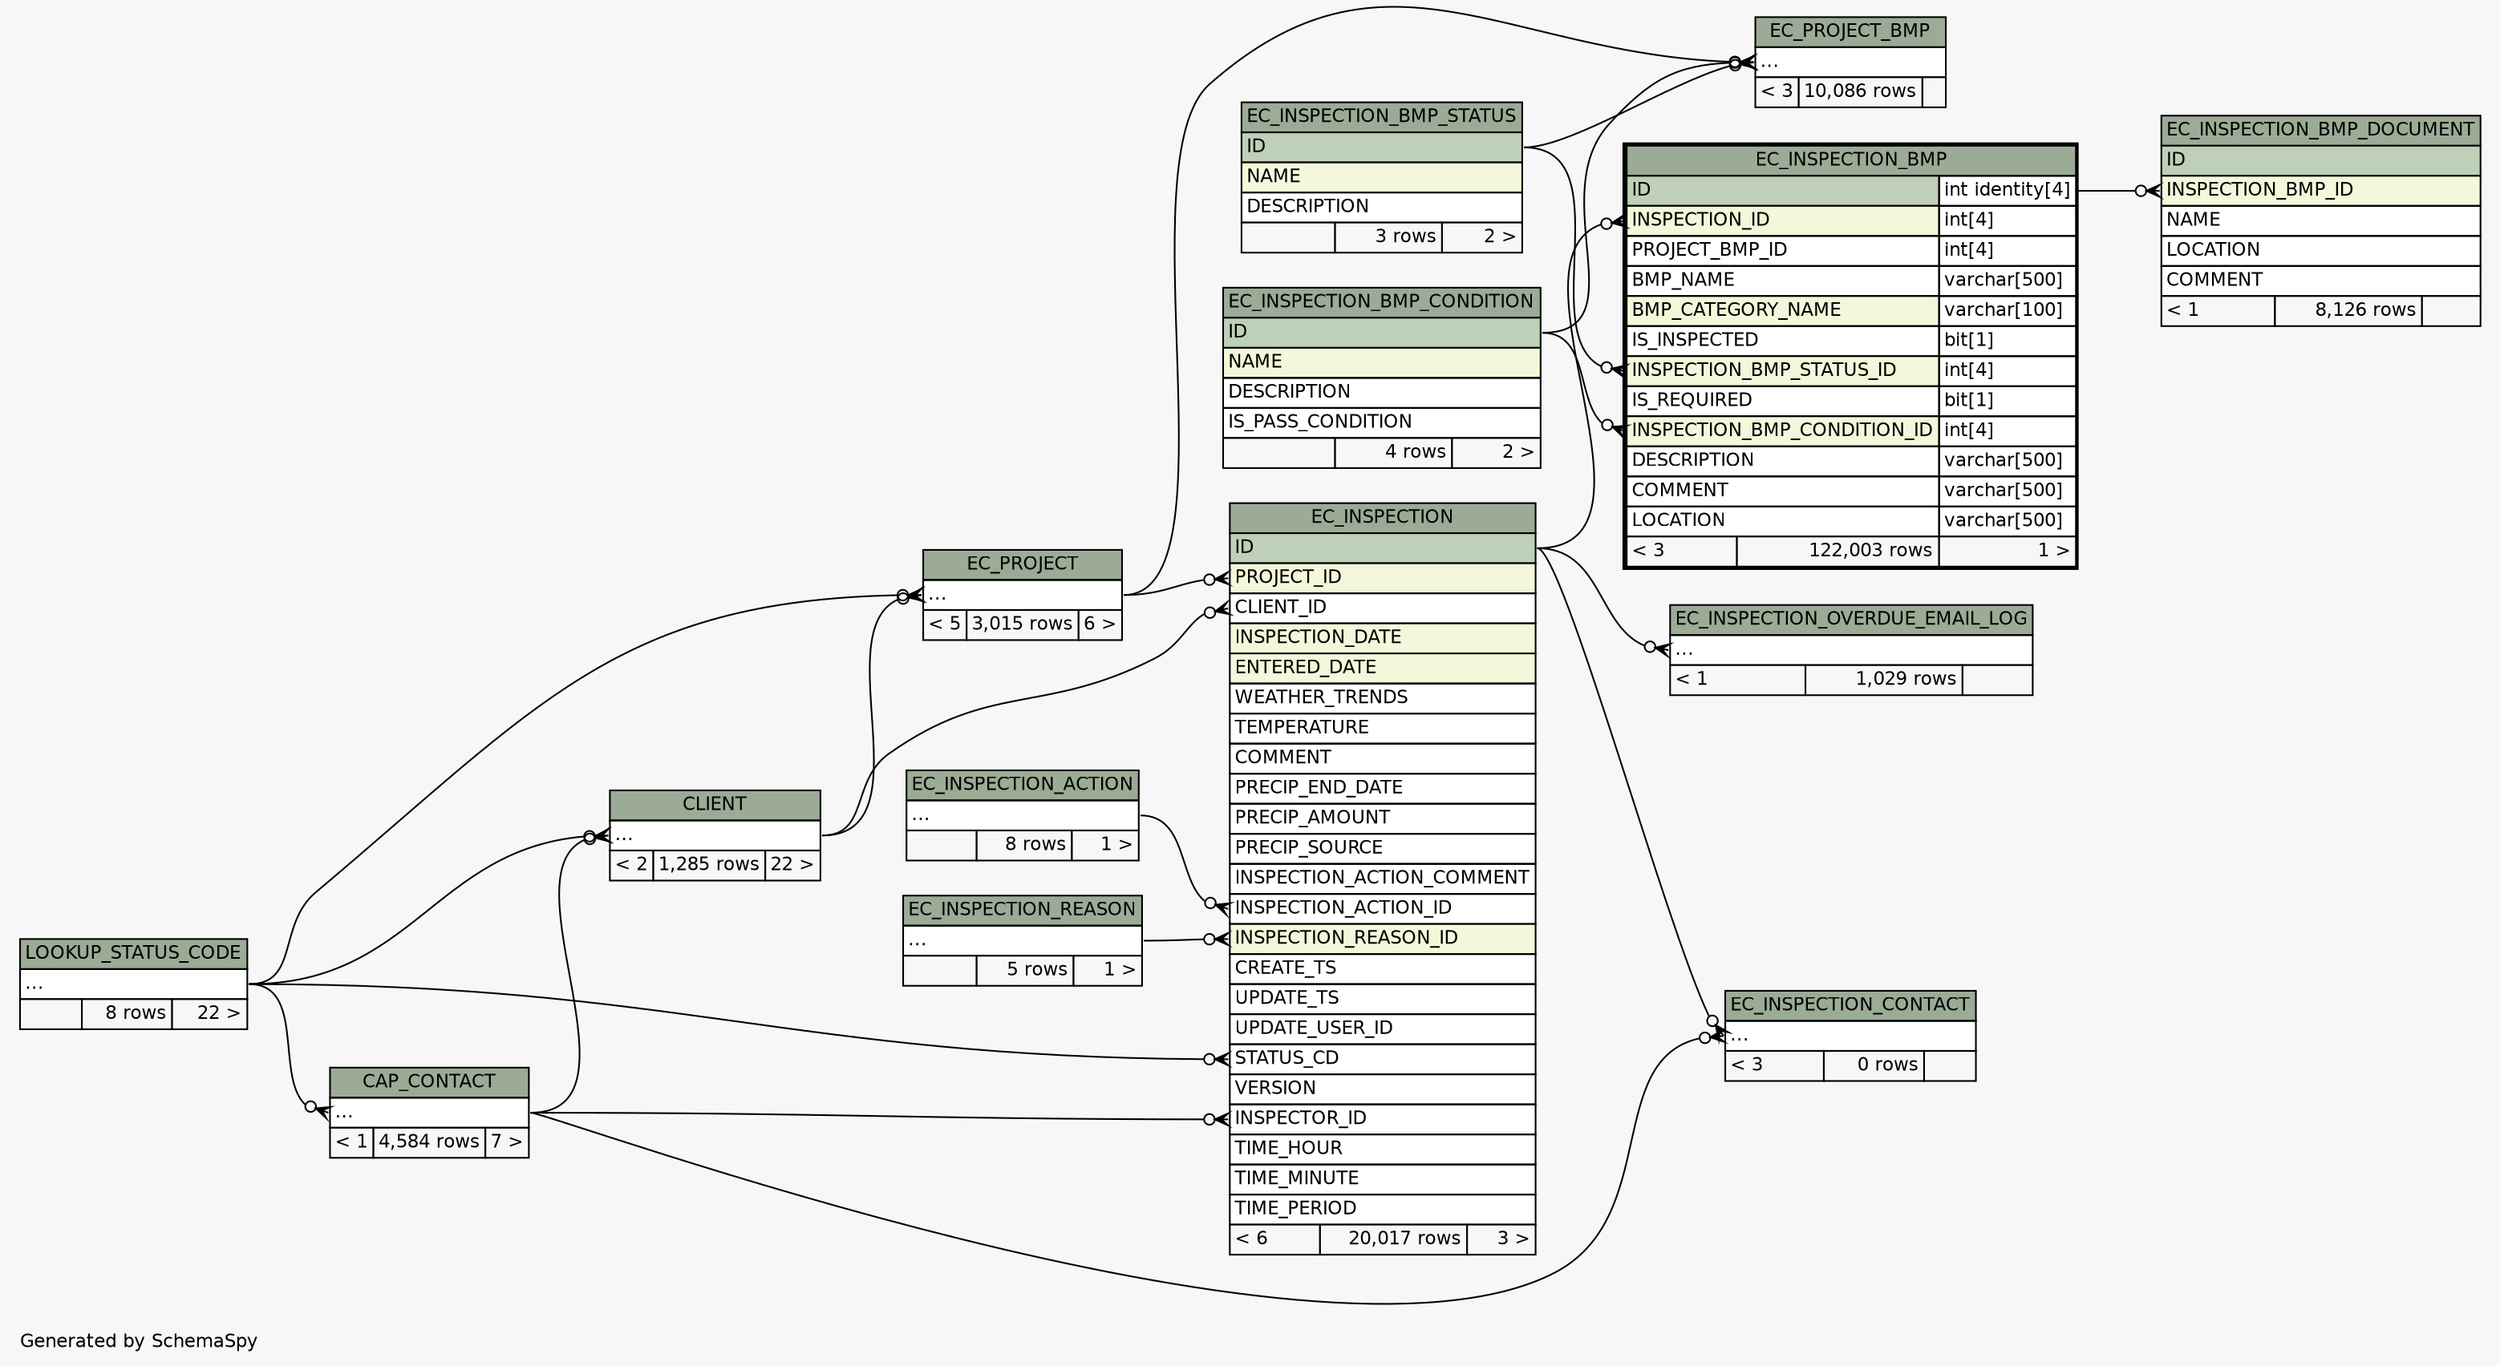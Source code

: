 // dot 2.28.0 on Windows 7 6.1
// SchemaSpy rev 590
digraph "twoDegreesRelationshipsDiagram" {
  graph [
    rankdir="RL"
    bgcolor="#f7f7f7"
    label="\nGenerated by SchemaSpy"
    labeljust="l"
    nodesep="0.18"
    ranksep="0.46"
    fontname="Helvetica"
    fontsize="11"
  ];
  node [
    fontname="Helvetica"
    fontsize="11"
    shape="plaintext"
  ];
  edge [
    arrowsize="0.8"
  ];
  "CAP_CONTACT":"elipses":w -> "LOOKUP_STATUS_CODE":"elipses":e [arrowhead=none dir=back arrowtail=crowodot];
  "CLIENT":"elipses":w -> "CAP_CONTACT":"elipses":e [arrowhead=none dir=back arrowtail=crowodot];
  "CLIENT":"elipses":w -> "LOOKUP_STATUS_CODE":"elipses":e [arrowhead=none dir=back arrowtail=crowodot];
  "EC_INSPECTION":"CLIENT_ID":w -> "CLIENT":"elipses":e [arrowhead=none dir=back arrowtail=crowodot];
  "EC_INSPECTION":"INSPECTION_ACTION_ID":w -> "EC_INSPECTION_ACTION":"elipses":e [arrowhead=none dir=back arrowtail=crowodot];
  "EC_INSPECTION":"INSPECTION_REASON_ID":w -> "EC_INSPECTION_REASON":"elipses":e [arrowhead=none dir=back arrowtail=crowodot];
  "EC_INSPECTION":"INSPECTOR_ID":w -> "CAP_CONTACT":"elipses":e [arrowhead=none dir=back arrowtail=crowodot];
  "EC_INSPECTION":"PROJECT_ID":w -> "EC_PROJECT":"elipses":e [arrowhead=none dir=back arrowtail=crowodot];
  "EC_INSPECTION":"STATUS_CD":w -> "LOOKUP_STATUS_CODE":"elipses":e [arrowhead=none dir=back arrowtail=crowodot];
  "EC_INSPECTION_BMP":"INSPECTION_BMP_CONDITION_ID":w -> "EC_INSPECTION_BMP_CONDITION":"ID":e [arrowhead=none dir=back arrowtail=crowodot];
  "EC_INSPECTION_BMP":"INSPECTION_BMP_STATUS_ID":w -> "EC_INSPECTION_BMP_STATUS":"ID":e [arrowhead=none dir=back arrowtail=crowodot];
  "EC_INSPECTION_BMP":"INSPECTION_ID":w -> "EC_INSPECTION":"ID":e [arrowhead=none dir=back arrowtail=crowodot];
  "EC_INSPECTION_BMP_DOCUMENT":"INSPECTION_BMP_ID":w -> "EC_INSPECTION_BMP":"ID.type":e [arrowhead=none dir=back arrowtail=crowodot];
  "EC_INSPECTION_CONTACT":"elipses":w -> "CAP_CONTACT":"elipses":e [arrowhead=none dir=back arrowtail=crowodot];
  "EC_INSPECTION_CONTACT":"elipses":w -> "EC_INSPECTION":"ID":e [arrowhead=none dir=back arrowtail=crowodot];
  "EC_INSPECTION_OVERDUE_EMAIL_LOG":"elipses":w -> "EC_INSPECTION":"ID":e [arrowhead=none dir=back arrowtail=crowodot];
  "EC_PROJECT":"elipses":w -> "CLIENT":"elipses":e [arrowhead=none dir=back arrowtail=crowodot];
  "EC_PROJECT":"elipses":w -> "LOOKUP_STATUS_CODE":"elipses":e [arrowhead=none dir=back arrowtail=crowodot];
  "EC_PROJECT_BMP":"elipses":w -> "EC_INSPECTION_BMP_CONDITION":"ID":e [arrowhead=none dir=back arrowtail=crowodot];
  "EC_PROJECT_BMP":"elipses":w -> "EC_INSPECTION_BMP_STATUS":"ID":e [arrowhead=none dir=back arrowtail=crowodot];
  "EC_PROJECT_BMP":"elipses":w -> "EC_PROJECT":"elipses":e [arrowhead=none dir=back arrowtail=crowodot];
  "CAP_CONTACT" [
    label=<
    <TABLE BORDER="0" CELLBORDER="1" CELLSPACING="0" BGCOLOR="#ffffff">
      <TR><TD COLSPAN="3" BGCOLOR="#9bab96" ALIGN="CENTER">CAP_CONTACT</TD></TR>
      <TR><TD PORT="elipses" COLSPAN="3" ALIGN="LEFT">...</TD></TR>
      <TR><TD ALIGN="LEFT" BGCOLOR="#f7f7f7">&lt; 1</TD><TD ALIGN="RIGHT" BGCOLOR="#f7f7f7">4,584 rows</TD><TD ALIGN="RIGHT" BGCOLOR="#f7f7f7">7 &gt;</TD></TR>
    </TABLE>>
    URL="CAP_CONTACT.html"
    tooltip="CAP_CONTACT"
  ];
  "CLIENT" [
    label=<
    <TABLE BORDER="0" CELLBORDER="1" CELLSPACING="0" BGCOLOR="#ffffff">
      <TR><TD COLSPAN="3" BGCOLOR="#9bab96" ALIGN="CENTER">CLIENT</TD></TR>
      <TR><TD PORT="elipses" COLSPAN="3" ALIGN="LEFT">...</TD></TR>
      <TR><TD ALIGN="LEFT" BGCOLOR="#f7f7f7">&lt; 2</TD><TD ALIGN="RIGHT" BGCOLOR="#f7f7f7">1,285 rows</TD><TD ALIGN="RIGHT" BGCOLOR="#f7f7f7">22 &gt;</TD></TR>
    </TABLE>>
    URL="CLIENT.html"
    tooltip="CLIENT"
  ];
  "EC_INSPECTION" [
    label=<
    <TABLE BORDER="0" CELLBORDER="1" CELLSPACING="0" BGCOLOR="#ffffff">
      <TR><TD COLSPAN="3" BGCOLOR="#9bab96" ALIGN="CENTER">EC_INSPECTION</TD></TR>
      <TR><TD PORT="ID" COLSPAN="3" BGCOLOR="#bed1b8" ALIGN="LEFT">ID</TD></TR>
      <TR><TD PORT="PROJECT_ID" COLSPAN="3" BGCOLOR="#f4f7da" ALIGN="LEFT">PROJECT_ID</TD></TR>
      <TR><TD PORT="CLIENT_ID" COLSPAN="3" ALIGN="LEFT">CLIENT_ID</TD></TR>
      <TR><TD PORT="INSPECTION_DATE" COLSPAN="3" BGCOLOR="#f4f7da" ALIGN="LEFT">INSPECTION_DATE</TD></TR>
      <TR><TD PORT="ENTERED_DATE" COLSPAN="3" BGCOLOR="#f4f7da" ALIGN="LEFT">ENTERED_DATE</TD></TR>
      <TR><TD PORT="WEATHER_TRENDS" COLSPAN="3" ALIGN="LEFT">WEATHER_TRENDS</TD></TR>
      <TR><TD PORT="TEMPERATURE" COLSPAN="3" ALIGN="LEFT">TEMPERATURE</TD></TR>
      <TR><TD PORT="COMMENT" COLSPAN="3" ALIGN="LEFT">COMMENT</TD></TR>
      <TR><TD PORT="PRECIP_END_DATE" COLSPAN="3" ALIGN="LEFT">PRECIP_END_DATE</TD></TR>
      <TR><TD PORT="PRECIP_AMOUNT" COLSPAN="3" ALIGN="LEFT">PRECIP_AMOUNT</TD></TR>
      <TR><TD PORT="PRECIP_SOURCE" COLSPAN="3" ALIGN="LEFT">PRECIP_SOURCE</TD></TR>
      <TR><TD PORT="INSPECTION_ACTION_COMMENT" COLSPAN="3" ALIGN="LEFT">INSPECTION_ACTION_COMMENT</TD></TR>
      <TR><TD PORT="INSPECTION_ACTION_ID" COLSPAN="3" ALIGN="LEFT">INSPECTION_ACTION_ID</TD></TR>
      <TR><TD PORT="INSPECTION_REASON_ID" COLSPAN="3" BGCOLOR="#f4f7da" ALIGN="LEFT">INSPECTION_REASON_ID</TD></TR>
      <TR><TD PORT="CREATE_TS" COLSPAN="3" ALIGN="LEFT">CREATE_TS</TD></TR>
      <TR><TD PORT="UPDATE_TS" COLSPAN="3" ALIGN="LEFT">UPDATE_TS</TD></TR>
      <TR><TD PORT="UPDATE_USER_ID" COLSPAN="3" ALIGN="LEFT">UPDATE_USER_ID</TD></TR>
      <TR><TD PORT="STATUS_CD" COLSPAN="3" ALIGN="LEFT">STATUS_CD</TD></TR>
      <TR><TD PORT="VERSION" COLSPAN="3" ALIGN="LEFT">VERSION</TD></TR>
      <TR><TD PORT="INSPECTOR_ID" COLSPAN="3" ALIGN="LEFT">INSPECTOR_ID</TD></TR>
      <TR><TD PORT="TIME_HOUR" COLSPAN="3" ALIGN="LEFT">TIME_HOUR</TD></TR>
      <TR><TD PORT="TIME_MINUTE" COLSPAN="3" ALIGN="LEFT">TIME_MINUTE</TD></TR>
      <TR><TD PORT="TIME_PERIOD" COLSPAN="3" ALIGN="LEFT">TIME_PERIOD</TD></TR>
      <TR><TD ALIGN="LEFT" BGCOLOR="#f7f7f7">&lt; 6</TD><TD ALIGN="RIGHT" BGCOLOR="#f7f7f7">20,017 rows</TD><TD ALIGN="RIGHT" BGCOLOR="#f7f7f7">3 &gt;</TD></TR>
    </TABLE>>
    URL="EC_INSPECTION.html"
    tooltip="EC_INSPECTION"
  ];
  "EC_INSPECTION_ACTION" [
    label=<
    <TABLE BORDER="0" CELLBORDER="1" CELLSPACING="0" BGCOLOR="#ffffff">
      <TR><TD COLSPAN="3" BGCOLOR="#9bab96" ALIGN="CENTER">EC_INSPECTION_ACTION</TD></TR>
      <TR><TD PORT="elipses" COLSPAN="3" ALIGN="LEFT">...</TD></TR>
      <TR><TD ALIGN="LEFT" BGCOLOR="#f7f7f7">  </TD><TD ALIGN="RIGHT" BGCOLOR="#f7f7f7">8 rows</TD><TD ALIGN="RIGHT" BGCOLOR="#f7f7f7">1 &gt;</TD></TR>
    </TABLE>>
    URL="EC_INSPECTION_ACTION.html"
    tooltip="EC_INSPECTION_ACTION"
  ];
  "EC_INSPECTION_BMP" [
    label=<
    <TABLE BORDER="2" CELLBORDER="1" CELLSPACING="0" BGCOLOR="#ffffff">
      <TR><TD COLSPAN="3" BGCOLOR="#9bab96" ALIGN="CENTER">EC_INSPECTION_BMP</TD></TR>
      <TR><TD PORT="ID" COLSPAN="2" BGCOLOR="#bed1b8" ALIGN="LEFT">ID</TD><TD PORT="ID.type" ALIGN="LEFT">int identity[4]</TD></TR>
      <TR><TD PORT="INSPECTION_ID" COLSPAN="2" BGCOLOR="#f4f7da" ALIGN="LEFT">INSPECTION_ID</TD><TD PORT="INSPECTION_ID.type" ALIGN="LEFT">int[4]</TD></TR>
      <TR><TD PORT="PROJECT_BMP_ID" COLSPAN="2" ALIGN="LEFT">PROJECT_BMP_ID</TD><TD PORT="PROJECT_BMP_ID.type" ALIGN="LEFT">int[4]</TD></TR>
      <TR><TD PORT="BMP_NAME" COLSPAN="2" ALIGN="LEFT">BMP_NAME</TD><TD PORT="BMP_NAME.type" ALIGN="LEFT">varchar[500]</TD></TR>
      <TR><TD PORT="BMP_CATEGORY_NAME" COLSPAN="2" BGCOLOR="#f4f7da" ALIGN="LEFT">BMP_CATEGORY_NAME</TD><TD PORT="BMP_CATEGORY_NAME.type" ALIGN="LEFT">varchar[100]</TD></TR>
      <TR><TD PORT="IS_INSPECTED" COLSPAN="2" ALIGN="LEFT">IS_INSPECTED</TD><TD PORT="IS_INSPECTED.type" ALIGN="LEFT">bit[1]</TD></TR>
      <TR><TD PORT="INSPECTION_BMP_STATUS_ID" COLSPAN="2" BGCOLOR="#f4f7da" ALIGN="LEFT">INSPECTION_BMP_STATUS_ID</TD><TD PORT="INSPECTION_BMP_STATUS_ID.type" ALIGN="LEFT">int[4]</TD></TR>
      <TR><TD PORT="IS_REQUIRED" COLSPAN="2" ALIGN="LEFT">IS_REQUIRED</TD><TD PORT="IS_REQUIRED.type" ALIGN="LEFT">bit[1]</TD></TR>
      <TR><TD PORT="INSPECTION_BMP_CONDITION_ID" COLSPAN="2" BGCOLOR="#f4f7da" ALIGN="LEFT">INSPECTION_BMP_CONDITION_ID</TD><TD PORT="INSPECTION_BMP_CONDITION_ID.type" ALIGN="LEFT">int[4]</TD></TR>
      <TR><TD PORT="DESCRIPTION" COLSPAN="2" ALIGN="LEFT">DESCRIPTION</TD><TD PORT="DESCRIPTION.type" ALIGN="LEFT">varchar[500]</TD></TR>
      <TR><TD PORT="COMMENT" COLSPAN="2" ALIGN="LEFT">COMMENT</TD><TD PORT="COMMENT.type" ALIGN="LEFT">varchar[500]</TD></TR>
      <TR><TD PORT="LOCATION" COLSPAN="2" ALIGN="LEFT">LOCATION</TD><TD PORT="LOCATION.type" ALIGN="LEFT">varchar[500]</TD></TR>
      <TR><TD ALIGN="LEFT" BGCOLOR="#f7f7f7">&lt; 3</TD><TD ALIGN="RIGHT" BGCOLOR="#f7f7f7">122,003 rows</TD><TD ALIGN="RIGHT" BGCOLOR="#f7f7f7">1 &gt;</TD></TR>
    </TABLE>>
    URL="EC_INSPECTION_BMP.html"
    tooltip="EC_INSPECTION_BMP"
  ];
  "EC_INSPECTION_BMP_CONDITION" [
    label=<
    <TABLE BORDER="0" CELLBORDER="1" CELLSPACING="0" BGCOLOR="#ffffff">
      <TR><TD COLSPAN="3" BGCOLOR="#9bab96" ALIGN="CENTER">EC_INSPECTION_BMP_CONDITION</TD></TR>
      <TR><TD PORT="ID" COLSPAN="3" BGCOLOR="#bed1b8" ALIGN="LEFT">ID</TD></TR>
      <TR><TD PORT="NAME" COLSPAN="3" BGCOLOR="#f4f7da" ALIGN="LEFT">NAME</TD></TR>
      <TR><TD PORT="DESCRIPTION" COLSPAN="3" ALIGN="LEFT">DESCRIPTION</TD></TR>
      <TR><TD PORT="IS_PASS_CONDITION" COLSPAN="3" ALIGN="LEFT">IS_PASS_CONDITION</TD></TR>
      <TR><TD ALIGN="LEFT" BGCOLOR="#f7f7f7">  </TD><TD ALIGN="RIGHT" BGCOLOR="#f7f7f7">4 rows</TD><TD ALIGN="RIGHT" BGCOLOR="#f7f7f7">2 &gt;</TD></TR>
    </TABLE>>
    URL="EC_INSPECTION_BMP_CONDITION.html"
    tooltip="EC_INSPECTION_BMP_CONDITION"
  ];
  "EC_INSPECTION_BMP_DOCUMENT" [
    label=<
    <TABLE BORDER="0" CELLBORDER="1" CELLSPACING="0" BGCOLOR="#ffffff">
      <TR><TD COLSPAN="3" BGCOLOR="#9bab96" ALIGN="CENTER">EC_INSPECTION_BMP_DOCUMENT</TD></TR>
      <TR><TD PORT="ID" COLSPAN="3" BGCOLOR="#bed1b8" ALIGN="LEFT">ID</TD></TR>
      <TR><TD PORT="INSPECTION_BMP_ID" COLSPAN="3" BGCOLOR="#f4f7da" ALIGN="LEFT">INSPECTION_BMP_ID</TD></TR>
      <TR><TD PORT="NAME" COLSPAN="3" ALIGN="LEFT">NAME</TD></TR>
      <TR><TD PORT="LOCATION" COLSPAN="3" ALIGN="LEFT">LOCATION</TD></TR>
      <TR><TD PORT="COMMENT" COLSPAN="3" ALIGN="LEFT">COMMENT</TD></TR>
      <TR><TD ALIGN="LEFT" BGCOLOR="#f7f7f7">&lt; 1</TD><TD ALIGN="RIGHT" BGCOLOR="#f7f7f7">8,126 rows</TD><TD ALIGN="RIGHT" BGCOLOR="#f7f7f7">  </TD></TR>
    </TABLE>>
    URL="EC_INSPECTION_BMP_DOCUMENT.html"
    tooltip="EC_INSPECTION_BMP_DOCUMENT"
  ];
  "EC_INSPECTION_BMP_STATUS" [
    label=<
    <TABLE BORDER="0" CELLBORDER="1" CELLSPACING="0" BGCOLOR="#ffffff">
      <TR><TD COLSPAN="3" BGCOLOR="#9bab96" ALIGN="CENTER">EC_INSPECTION_BMP_STATUS</TD></TR>
      <TR><TD PORT="ID" COLSPAN="3" BGCOLOR="#bed1b8" ALIGN="LEFT">ID</TD></TR>
      <TR><TD PORT="NAME" COLSPAN="3" BGCOLOR="#f4f7da" ALIGN="LEFT">NAME</TD></TR>
      <TR><TD PORT="DESCRIPTION" COLSPAN="3" ALIGN="LEFT">DESCRIPTION</TD></TR>
      <TR><TD ALIGN="LEFT" BGCOLOR="#f7f7f7">  </TD><TD ALIGN="RIGHT" BGCOLOR="#f7f7f7">3 rows</TD><TD ALIGN="RIGHT" BGCOLOR="#f7f7f7">2 &gt;</TD></TR>
    </TABLE>>
    URL="EC_INSPECTION_BMP_STATUS.html"
    tooltip="EC_INSPECTION_BMP_STATUS"
  ];
  "EC_INSPECTION_CONTACT" [
    label=<
    <TABLE BORDER="0" CELLBORDER="1" CELLSPACING="0" BGCOLOR="#ffffff">
      <TR><TD COLSPAN="3" BGCOLOR="#9bab96" ALIGN="CENTER">EC_INSPECTION_CONTACT</TD></TR>
      <TR><TD PORT="elipses" COLSPAN="3" ALIGN="LEFT">...</TD></TR>
      <TR><TD ALIGN="LEFT" BGCOLOR="#f7f7f7">&lt; 3</TD><TD ALIGN="RIGHT" BGCOLOR="#f7f7f7">0 rows</TD><TD ALIGN="RIGHT" BGCOLOR="#f7f7f7">  </TD></TR>
    </TABLE>>
    URL="EC_INSPECTION_CONTACT.html"
    tooltip="EC_INSPECTION_CONTACT"
  ];
  "EC_INSPECTION_OVERDUE_EMAIL_LOG" [
    label=<
    <TABLE BORDER="0" CELLBORDER="1" CELLSPACING="0" BGCOLOR="#ffffff">
      <TR><TD COLSPAN="3" BGCOLOR="#9bab96" ALIGN="CENTER">EC_INSPECTION_OVERDUE_EMAIL_LOG</TD></TR>
      <TR><TD PORT="elipses" COLSPAN="3" ALIGN="LEFT">...</TD></TR>
      <TR><TD ALIGN="LEFT" BGCOLOR="#f7f7f7">&lt; 1</TD><TD ALIGN="RIGHT" BGCOLOR="#f7f7f7">1,029 rows</TD><TD ALIGN="RIGHT" BGCOLOR="#f7f7f7">  </TD></TR>
    </TABLE>>
    URL="EC_INSPECTION_OVERDUE_EMAIL_LOG.html"
    tooltip="EC_INSPECTION_OVERDUE_EMAIL_LOG"
  ];
  "EC_INSPECTION_REASON" [
    label=<
    <TABLE BORDER="0" CELLBORDER="1" CELLSPACING="0" BGCOLOR="#ffffff">
      <TR><TD COLSPAN="3" BGCOLOR="#9bab96" ALIGN="CENTER">EC_INSPECTION_REASON</TD></TR>
      <TR><TD PORT="elipses" COLSPAN="3" ALIGN="LEFT">...</TD></TR>
      <TR><TD ALIGN="LEFT" BGCOLOR="#f7f7f7">  </TD><TD ALIGN="RIGHT" BGCOLOR="#f7f7f7">5 rows</TD><TD ALIGN="RIGHT" BGCOLOR="#f7f7f7">1 &gt;</TD></TR>
    </TABLE>>
    URL="EC_INSPECTION_REASON.html"
    tooltip="EC_INSPECTION_REASON"
  ];
  "EC_PROJECT" [
    label=<
    <TABLE BORDER="0" CELLBORDER="1" CELLSPACING="0" BGCOLOR="#ffffff">
      <TR><TD COLSPAN="3" BGCOLOR="#9bab96" ALIGN="CENTER">EC_PROJECT</TD></TR>
      <TR><TD PORT="elipses" COLSPAN="3" ALIGN="LEFT">...</TD></TR>
      <TR><TD ALIGN="LEFT" BGCOLOR="#f7f7f7">&lt; 5</TD><TD ALIGN="RIGHT" BGCOLOR="#f7f7f7">3,015 rows</TD><TD ALIGN="RIGHT" BGCOLOR="#f7f7f7">6 &gt;</TD></TR>
    </TABLE>>
    URL="EC_PROJECT.html"
    tooltip="EC_PROJECT"
  ];
  "EC_PROJECT_BMP" [
    label=<
    <TABLE BORDER="0" CELLBORDER="1" CELLSPACING="0" BGCOLOR="#ffffff">
      <TR><TD COLSPAN="3" BGCOLOR="#9bab96" ALIGN="CENTER">EC_PROJECT_BMP</TD></TR>
      <TR><TD PORT="elipses" COLSPAN="3" ALIGN="LEFT">...</TD></TR>
      <TR><TD ALIGN="LEFT" BGCOLOR="#f7f7f7">&lt; 3</TD><TD ALIGN="RIGHT" BGCOLOR="#f7f7f7">10,086 rows</TD><TD ALIGN="RIGHT" BGCOLOR="#f7f7f7">  </TD></TR>
    </TABLE>>
    URL="EC_PROJECT_BMP.html"
    tooltip="EC_PROJECT_BMP"
  ];
  "LOOKUP_STATUS_CODE" [
    label=<
    <TABLE BORDER="0" CELLBORDER="1" CELLSPACING="0" BGCOLOR="#ffffff">
      <TR><TD COLSPAN="3" BGCOLOR="#9bab96" ALIGN="CENTER">LOOKUP_STATUS_CODE</TD></TR>
      <TR><TD PORT="elipses" COLSPAN="3" ALIGN="LEFT">...</TD></TR>
      <TR><TD ALIGN="LEFT" BGCOLOR="#f7f7f7">  </TD><TD ALIGN="RIGHT" BGCOLOR="#f7f7f7">8 rows</TD><TD ALIGN="RIGHT" BGCOLOR="#f7f7f7">22 &gt;</TD></TR>
    </TABLE>>
    URL="LOOKUP_STATUS_CODE.html"
    tooltip="LOOKUP_STATUS_CODE"
  ];
}
